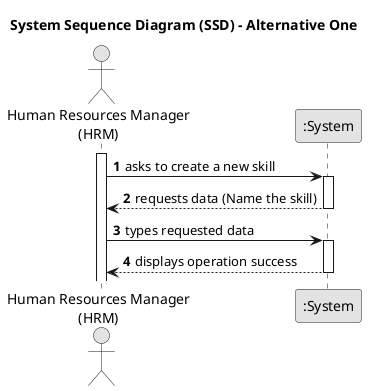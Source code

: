 @startuml
skinparam monochrome true
skinparam packageStyle rectangle
skinparam shadowing false

title System Sequence Diagram (SSD) - Alternative One

autonumber

actor "Human Resources Manager\n(HRM)" as Employee
participant ":System" as System

activate Employee

    Employee -> System : asks to create a new skill
    activate System

        System --> Employee : requests data (Name the skill)
    deactivate System

    Employee -> System : types requested data
    activate System

        System --> Employee : displays operation success
    deactivate System

@enduml